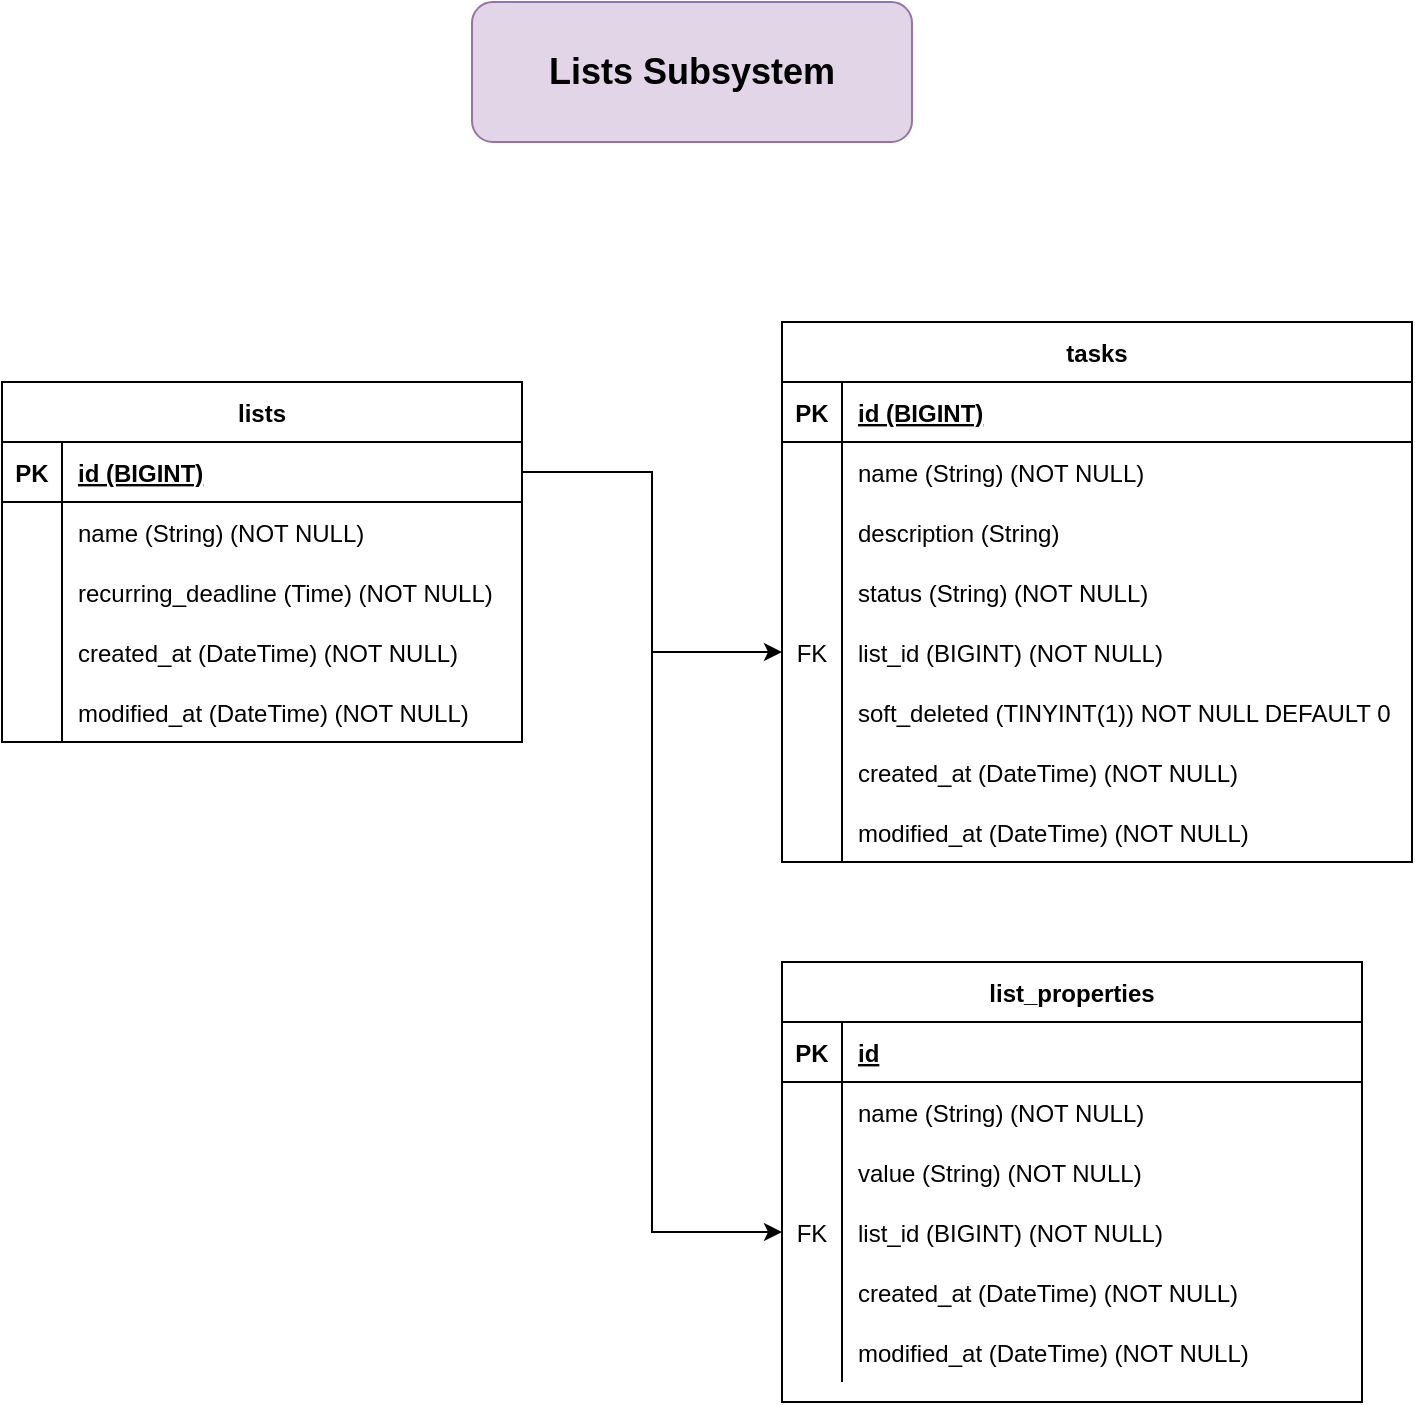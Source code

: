 <mxfile version="15.4.1" type="device"><diagram id="R2lEEEUBdFMjLlhIrx00" name="Page-1"><mxGraphModel dx="1422" dy="759" grid="1" gridSize="10" guides="1" tooltips="1" connect="1" arrows="1" fold="1" page="1" pageScale="1" pageWidth="850" pageHeight="1100" math="0" shadow="0" extFonts="Permanent Marker^https://fonts.googleapis.com/css?family=Permanent+Marker"><root><mxCell id="0"/><mxCell id="1" parent="0"/><mxCell id="ASH8dnqDyPdQ70nt2HH_-2" value="&lt;h2&gt;&lt;b&gt;Lists Subsystem&lt;/b&gt;&lt;/h2&gt;" style="rounded=1;whiteSpace=wrap;html=1;fillColor=#e1d5e7;strokeColor=#9673a6;" vertex="1" parent="1"><mxGeometry x="315" y="20" width="220" height="70" as="geometry"/></mxCell><mxCell id="ASH8dnqDyPdQ70nt2HH_-3" value="lists" style="shape=table;startSize=30;container=1;collapsible=1;childLayout=tableLayout;fixedRows=1;rowLines=0;fontStyle=1;align=center;resizeLast=1;" vertex="1" parent="1"><mxGeometry x="80" y="210" width="260" height="180" as="geometry"/></mxCell><mxCell id="ASH8dnqDyPdQ70nt2HH_-4" value="" style="shape=partialRectangle;collapsible=0;dropTarget=0;pointerEvents=0;fillColor=none;top=0;left=0;bottom=1;right=0;points=[[0,0.5],[1,0.5]];portConstraint=eastwest;" vertex="1" parent="ASH8dnqDyPdQ70nt2HH_-3"><mxGeometry y="30" width="260" height="30" as="geometry"/></mxCell><mxCell id="ASH8dnqDyPdQ70nt2HH_-5" value="PK" style="shape=partialRectangle;connectable=0;fillColor=none;top=0;left=0;bottom=0;right=0;fontStyle=1;overflow=hidden;" vertex="1" parent="ASH8dnqDyPdQ70nt2HH_-4"><mxGeometry width="30" height="30" as="geometry"><mxRectangle width="30" height="30" as="alternateBounds"/></mxGeometry></mxCell><mxCell id="ASH8dnqDyPdQ70nt2HH_-6" value="id (BIGINT)" style="shape=partialRectangle;connectable=0;fillColor=none;top=0;left=0;bottom=0;right=0;align=left;spacingLeft=6;fontStyle=5;overflow=hidden;" vertex="1" parent="ASH8dnqDyPdQ70nt2HH_-4"><mxGeometry x="30" width="230" height="30" as="geometry"><mxRectangle width="230" height="30" as="alternateBounds"/></mxGeometry></mxCell><mxCell id="ASH8dnqDyPdQ70nt2HH_-7" value="" style="shape=partialRectangle;collapsible=0;dropTarget=0;pointerEvents=0;fillColor=none;top=0;left=0;bottom=0;right=0;points=[[0,0.5],[1,0.5]];portConstraint=eastwest;" vertex="1" parent="ASH8dnqDyPdQ70nt2HH_-3"><mxGeometry y="60" width="260" height="30" as="geometry"/></mxCell><mxCell id="ASH8dnqDyPdQ70nt2HH_-8" value="" style="shape=partialRectangle;connectable=0;fillColor=none;top=0;left=0;bottom=0;right=0;editable=1;overflow=hidden;" vertex="1" parent="ASH8dnqDyPdQ70nt2HH_-7"><mxGeometry width="30" height="30" as="geometry"><mxRectangle width="30" height="30" as="alternateBounds"/></mxGeometry></mxCell><mxCell id="ASH8dnqDyPdQ70nt2HH_-9" value="name (String) (NOT NULL)" style="shape=partialRectangle;connectable=0;fillColor=none;top=0;left=0;bottom=0;right=0;align=left;spacingLeft=6;overflow=hidden;" vertex="1" parent="ASH8dnqDyPdQ70nt2HH_-7"><mxGeometry x="30" width="230" height="30" as="geometry"><mxRectangle width="230" height="30" as="alternateBounds"/></mxGeometry></mxCell><mxCell id="ASH8dnqDyPdQ70nt2HH_-10" value="" style="shape=partialRectangle;collapsible=0;dropTarget=0;pointerEvents=0;fillColor=none;top=0;left=0;bottom=0;right=0;points=[[0,0.5],[1,0.5]];portConstraint=eastwest;" vertex="1" parent="ASH8dnqDyPdQ70nt2HH_-3"><mxGeometry y="90" width="260" height="30" as="geometry"/></mxCell><mxCell id="ASH8dnqDyPdQ70nt2HH_-11" value="" style="shape=partialRectangle;connectable=0;fillColor=none;top=0;left=0;bottom=0;right=0;editable=1;overflow=hidden;" vertex="1" parent="ASH8dnqDyPdQ70nt2HH_-10"><mxGeometry width="30" height="30" as="geometry"><mxRectangle width="30" height="30" as="alternateBounds"/></mxGeometry></mxCell><mxCell id="ASH8dnqDyPdQ70nt2HH_-12" value="recurring_deadline (Time) (NOT NULL)" style="shape=partialRectangle;connectable=0;fillColor=none;top=0;left=0;bottom=0;right=0;align=left;spacingLeft=6;overflow=hidden;" vertex="1" parent="ASH8dnqDyPdQ70nt2HH_-10"><mxGeometry x="30" width="230" height="30" as="geometry"><mxRectangle width="230" height="30" as="alternateBounds"/></mxGeometry></mxCell><mxCell id="ASH8dnqDyPdQ70nt2HH_-13" value="" style="shape=partialRectangle;collapsible=0;dropTarget=0;pointerEvents=0;fillColor=none;top=0;left=0;bottom=0;right=0;points=[[0,0.5],[1,0.5]];portConstraint=eastwest;" vertex="1" parent="ASH8dnqDyPdQ70nt2HH_-3"><mxGeometry y="120" width="260" height="30" as="geometry"/></mxCell><mxCell id="ASH8dnqDyPdQ70nt2HH_-14" value="" style="shape=partialRectangle;connectable=0;fillColor=none;top=0;left=0;bottom=0;right=0;editable=1;overflow=hidden;" vertex="1" parent="ASH8dnqDyPdQ70nt2HH_-13"><mxGeometry width="30" height="30" as="geometry"><mxRectangle width="30" height="30" as="alternateBounds"/></mxGeometry></mxCell><mxCell id="ASH8dnqDyPdQ70nt2HH_-15" value="created_at (DateTime) (NOT NULL)" style="shape=partialRectangle;connectable=0;fillColor=none;top=0;left=0;bottom=0;right=0;align=left;spacingLeft=6;overflow=hidden;" vertex="1" parent="ASH8dnqDyPdQ70nt2HH_-13"><mxGeometry x="30" width="230" height="30" as="geometry"><mxRectangle width="230" height="30" as="alternateBounds"/></mxGeometry></mxCell><mxCell id="ASH8dnqDyPdQ70nt2HH_-16" value="" style="shape=partialRectangle;collapsible=0;dropTarget=0;pointerEvents=0;fillColor=none;top=0;left=0;bottom=0;right=0;points=[[0,0.5],[1,0.5]];portConstraint=eastwest;" vertex="1" parent="ASH8dnqDyPdQ70nt2HH_-3"><mxGeometry y="150" width="260" height="30" as="geometry"/></mxCell><mxCell id="ASH8dnqDyPdQ70nt2HH_-17" value="" style="shape=partialRectangle;connectable=0;fillColor=none;top=0;left=0;bottom=0;right=0;editable=1;overflow=hidden;" vertex="1" parent="ASH8dnqDyPdQ70nt2HH_-16"><mxGeometry width="30" height="30" as="geometry"><mxRectangle width="30" height="30" as="alternateBounds"/></mxGeometry></mxCell><mxCell id="ASH8dnqDyPdQ70nt2HH_-18" value="modified_at (DateTime) (NOT NULL)" style="shape=partialRectangle;connectable=0;fillColor=none;top=0;left=0;bottom=0;right=0;align=left;spacingLeft=6;overflow=hidden;" vertex="1" parent="ASH8dnqDyPdQ70nt2HH_-16"><mxGeometry x="30" width="230" height="30" as="geometry"><mxRectangle width="230" height="30" as="alternateBounds"/></mxGeometry></mxCell><mxCell id="ASH8dnqDyPdQ70nt2HH_-19" value="tasks" style="shape=table;startSize=30;container=1;collapsible=1;childLayout=tableLayout;fixedRows=1;rowLines=0;fontStyle=1;align=center;resizeLast=1;" vertex="1" parent="1"><mxGeometry x="470" y="180" width="315" height="270" as="geometry"/></mxCell><mxCell id="ASH8dnqDyPdQ70nt2HH_-20" value="" style="shape=partialRectangle;collapsible=0;dropTarget=0;pointerEvents=0;fillColor=none;top=0;left=0;bottom=1;right=0;points=[[0,0.5],[1,0.5]];portConstraint=eastwest;" vertex="1" parent="ASH8dnqDyPdQ70nt2HH_-19"><mxGeometry y="30" width="315" height="30" as="geometry"/></mxCell><mxCell id="ASH8dnqDyPdQ70nt2HH_-21" value="PK" style="shape=partialRectangle;connectable=0;fillColor=none;top=0;left=0;bottom=0;right=0;fontStyle=1;overflow=hidden;" vertex="1" parent="ASH8dnqDyPdQ70nt2HH_-20"><mxGeometry width="30" height="30" as="geometry"><mxRectangle width="30" height="30" as="alternateBounds"/></mxGeometry></mxCell><mxCell id="ASH8dnqDyPdQ70nt2HH_-22" value="id (BIGINT)" style="shape=partialRectangle;connectable=0;fillColor=none;top=0;left=0;bottom=0;right=0;align=left;spacingLeft=6;fontStyle=5;overflow=hidden;" vertex="1" parent="ASH8dnqDyPdQ70nt2HH_-20"><mxGeometry x="30" width="285" height="30" as="geometry"><mxRectangle width="285" height="30" as="alternateBounds"/></mxGeometry></mxCell><mxCell id="ASH8dnqDyPdQ70nt2HH_-23" value="" style="shape=partialRectangle;collapsible=0;dropTarget=0;pointerEvents=0;fillColor=none;top=0;left=0;bottom=0;right=0;points=[[0,0.5],[1,0.5]];portConstraint=eastwest;" vertex="1" parent="ASH8dnqDyPdQ70nt2HH_-19"><mxGeometry y="60" width="315" height="30" as="geometry"/></mxCell><mxCell id="ASH8dnqDyPdQ70nt2HH_-24" value="" style="shape=partialRectangle;connectable=0;fillColor=none;top=0;left=0;bottom=0;right=0;editable=1;overflow=hidden;" vertex="1" parent="ASH8dnqDyPdQ70nt2HH_-23"><mxGeometry width="30" height="30" as="geometry"><mxRectangle width="30" height="30" as="alternateBounds"/></mxGeometry></mxCell><mxCell id="ASH8dnqDyPdQ70nt2HH_-25" value="name (String) (NOT NULL)" style="shape=partialRectangle;connectable=0;fillColor=none;top=0;left=0;bottom=0;right=0;align=left;spacingLeft=6;overflow=hidden;" vertex="1" parent="ASH8dnqDyPdQ70nt2HH_-23"><mxGeometry x="30" width="285" height="30" as="geometry"><mxRectangle width="285" height="30" as="alternateBounds"/></mxGeometry></mxCell><mxCell id="ASH8dnqDyPdQ70nt2HH_-26" value="" style="shape=partialRectangle;collapsible=0;dropTarget=0;pointerEvents=0;fillColor=none;top=0;left=0;bottom=0;right=0;points=[[0,0.5],[1,0.5]];portConstraint=eastwest;" vertex="1" parent="ASH8dnqDyPdQ70nt2HH_-19"><mxGeometry y="90" width="315" height="30" as="geometry"/></mxCell><mxCell id="ASH8dnqDyPdQ70nt2HH_-27" value="" style="shape=partialRectangle;connectable=0;fillColor=none;top=0;left=0;bottom=0;right=0;editable=1;overflow=hidden;" vertex="1" parent="ASH8dnqDyPdQ70nt2HH_-26"><mxGeometry width="30" height="30" as="geometry"><mxRectangle width="30" height="30" as="alternateBounds"/></mxGeometry></mxCell><mxCell id="ASH8dnqDyPdQ70nt2HH_-28" value="description (String)" style="shape=partialRectangle;connectable=0;fillColor=none;top=0;left=0;bottom=0;right=0;align=left;spacingLeft=6;overflow=hidden;" vertex="1" parent="ASH8dnqDyPdQ70nt2HH_-26"><mxGeometry x="30" width="285" height="30" as="geometry"><mxRectangle width="285" height="30" as="alternateBounds"/></mxGeometry></mxCell><mxCell id="ASH8dnqDyPdQ70nt2HH_-32" value="" style="shape=partialRectangle;collapsible=0;dropTarget=0;pointerEvents=0;fillColor=none;top=0;left=0;bottom=0;right=0;points=[[0,0.5],[1,0.5]];portConstraint=eastwest;" vertex="1" parent="ASH8dnqDyPdQ70nt2HH_-19"><mxGeometry y="120" width="315" height="30" as="geometry"/></mxCell><mxCell id="ASH8dnqDyPdQ70nt2HH_-33" value="" style="shape=partialRectangle;connectable=0;fillColor=none;top=0;left=0;bottom=0;right=0;editable=1;overflow=hidden;" vertex="1" parent="ASH8dnqDyPdQ70nt2HH_-32"><mxGeometry width="30" height="30" as="geometry"><mxRectangle width="30" height="30" as="alternateBounds"/></mxGeometry></mxCell><mxCell id="ASH8dnqDyPdQ70nt2HH_-34" value="status (String) (NOT NULL)" style="shape=partialRectangle;connectable=0;fillColor=none;top=0;left=0;bottom=0;right=0;align=left;spacingLeft=6;overflow=hidden;" vertex="1" parent="ASH8dnqDyPdQ70nt2HH_-32"><mxGeometry x="30" width="285" height="30" as="geometry"><mxRectangle width="285" height="30" as="alternateBounds"/></mxGeometry></mxCell><mxCell id="ASH8dnqDyPdQ70nt2HH_-57" value="" style="shape=partialRectangle;collapsible=0;dropTarget=0;pointerEvents=0;fillColor=none;top=0;left=0;bottom=0;right=0;points=[[0,0.5],[1,0.5]];portConstraint=eastwest;" vertex="1" parent="ASH8dnqDyPdQ70nt2HH_-19"><mxGeometry y="150" width="315" height="30" as="geometry"/></mxCell><mxCell id="ASH8dnqDyPdQ70nt2HH_-58" value="FK" style="shape=partialRectangle;connectable=0;fillColor=none;top=0;left=0;bottom=0;right=0;editable=1;overflow=hidden;" vertex="1" parent="ASH8dnqDyPdQ70nt2HH_-57"><mxGeometry width="30" height="30" as="geometry"><mxRectangle width="30" height="30" as="alternateBounds"/></mxGeometry></mxCell><mxCell id="ASH8dnqDyPdQ70nt2HH_-59" value="list_id (BIGINT) (NOT NULL)" style="shape=partialRectangle;connectable=0;fillColor=none;top=0;left=0;bottom=0;right=0;align=left;spacingLeft=6;overflow=hidden;" vertex="1" parent="ASH8dnqDyPdQ70nt2HH_-57"><mxGeometry x="30" width="285" height="30" as="geometry"><mxRectangle width="285" height="30" as="alternateBounds"/></mxGeometry></mxCell><mxCell id="ASH8dnqDyPdQ70nt2HH_-29" value="" style="shape=partialRectangle;collapsible=0;dropTarget=0;pointerEvents=0;fillColor=none;top=0;left=0;bottom=0;right=0;points=[[0,0.5],[1,0.5]];portConstraint=eastwest;" vertex="1" parent="ASH8dnqDyPdQ70nt2HH_-19"><mxGeometry y="180" width="315" height="30" as="geometry"/></mxCell><mxCell id="ASH8dnqDyPdQ70nt2HH_-30" value="" style="shape=partialRectangle;connectable=0;fillColor=none;top=0;left=0;bottom=0;right=0;editable=1;overflow=hidden;" vertex="1" parent="ASH8dnqDyPdQ70nt2HH_-29"><mxGeometry width="30" height="30" as="geometry"><mxRectangle width="30" height="30" as="alternateBounds"/></mxGeometry></mxCell><mxCell id="ASH8dnqDyPdQ70nt2HH_-31" value="soft_deleted (TINYINT(1)) NOT NULL DEFAULT 0" style="shape=partialRectangle;connectable=0;fillColor=none;top=0;left=0;bottom=0;right=0;align=left;spacingLeft=6;overflow=hidden;" vertex="1" parent="ASH8dnqDyPdQ70nt2HH_-29"><mxGeometry x="30" width="285" height="30" as="geometry"><mxRectangle width="285" height="30" as="alternateBounds"/></mxGeometry></mxCell><mxCell id="ASH8dnqDyPdQ70nt2HH_-48" value="" style="shape=partialRectangle;collapsible=0;dropTarget=0;pointerEvents=0;fillColor=none;top=0;left=0;bottom=0;right=0;points=[[0,0.5],[1,0.5]];portConstraint=eastwest;" vertex="1" parent="ASH8dnqDyPdQ70nt2HH_-19"><mxGeometry y="210" width="315" height="30" as="geometry"/></mxCell><mxCell id="ASH8dnqDyPdQ70nt2HH_-49" value="" style="shape=partialRectangle;connectable=0;fillColor=none;top=0;left=0;bottom=0;right=0;editable=1;overflow=hidden;" vertex="1" parent="ASH8dnqDyPdQ70nt2HH_-48"><mxGeometry width="30" height="30" as="geometry"><mxRectangle width="30" height="30" as="alternateBounds"/></mxGeometry></mxCell><mxCell id="ASH8dnqDyPdQ70nt2HH_-50" value="created_at (DateTime) (NOT NULL)" style="shape=partialRectangle;connectable=0;fillColor=none;top=0;left=0;bottom=0;right=0;align=left;spacingLeft=6;overflow=hidden;" vertex="1" parent="ASH8dnqDyPdQ70nt2HH_-48"><mxGeometry x="30" width="285" height="30" as="geometry"><mxRectangle width="285" height="30" as="alternateBounds"/></mxGeometry></mxCell><mxCell id="ASH8dnqDyPdQ70nt2HH_-51" value="" style="shape=partialRectangle;collapsible=0;dropTarget=0;pointerEvents=0;fillColor=none;top=0;left=0;bottom=0;right=0;points=[[0,0.5],[1,0.5]];portConstraint=eastwest;" vertex="1" parent="ASH8dnqDyPdQ70nt2HH_-19"><mxGeometry y="240" width="315" height="30" as="geometry"/></mxCell><mxCell id="ASH8dnqDyPdQ70nt2HH_-52" value="" style="shape=partialRectangle;connectable=0;fillColor=none;top=0;left=0;bottom=0;right=0;editable=1;overflow=hidden;" vertex="1" parent="ASH8dnqDyPdQ70nt2HH_-51"><mxGeometry width="30" height="30" as="geometry"><mxRectangle width="30" height="30" as="alternateBounds"/></mxGeometry></mxCell><mxCell id="ASH8dnqDyPdQ70nt2HH_-53" value="modified_at (DateTime) (NOT NULL)" style="shape=partialRectangle;connectable=0;fillColor=none;top=0;left=0;bottom=0;right=0;align=left;spacingLeft=6;overflow=hidden;" vertex="1" parent="ASH8dnqDyPdQ70nt2HH_-51"><mxGeometry x="30" width="285" height="30" as="geometry"><mxRectangle width="285" height="30" as="alternateBounds"/></mxGeometry></mxCell><mxCell id="ASH8dnqDyPdQ70nt2HH_-35" value="list_properties" style="shape=table;startSize=30;container=1;collapsible=1;childLayout=tableLayout;fixedRows=1;rowLines=0;fontStyle=1;align=center;resizeLast=1;" vertex="1" parent="1"><mxGeometry x="470" y="500" width="290" height="220" as="geometry"/></mxCell><mxCell id="ASH8dnqDyPdQ70nt2HH_-36" value="" style="shape=partialRectangle;collapsible=0;dropTarget=0;pointerEvents=0;fillColor=none;top=0;left=0;bottom=1;right=0;points=[[0,0.5],[1,0.5]];portConstraint=eastwest;" vertex="1" parent="ASH8dnqDyPdQ70nt2HH_-35"><mxGeometry y="30" width="290" height="30" as="geometry"/></mxCell><mxCell id="ASH8dnqDyPdQ70nt2HH_-37" value="PK" style="shape=partialRectangle;connectable=0;fillColor=none;top=0;left=0;bottom=0;right=0;fontStyle=1;overflow=hidden;" vertex="1" parent="ASH8dnqDyPdQ70nt2HH_-36"><mxGeometry width="30" height="30" as="geometry"><mxRectangle width="30" height="30" as="alternateBounds"/></mxGeometry></mxCell><mxCell id="ASH8dnqDyPdQ70nt2HH_-38" value="id" style="shape=partialRectangle;connectable=0;fillColor=none;top=0;left=0;bottom=0;right=0;align=left;spacingLeft=6;fontStyle=5;overflow=hidden;" vertex="1" parent="ASH8dnqDyPdQ70nt2HH_-36"><mxGeometry x="30" width="260" height="30" as="geometry"><mxRectangle width="260" height="30" as="alternateBounds"/></mxGeometry></mxCell><mxCell id="ASH8dnqDyPdQ70nt2HH_-39" value="" style="shape=partialRectangle;collapsible=0;dropTarget=0;pointerEvents=0;fillColor=none;top=0;left=0;bottom=0;right=0;points=[[0,0.5],[1,0.5]];portConstraint=eastwest;" vertex="1" parent="ASH8dnqDyPdQ70nt2HH_-35"><mxGeometry y="60" width="290" height="30" as="geometry"/></mxCell><mxCell id="ASH8dnqDyPdQ70nt2HH_-40" value="" style="shape=partialRectangle;connectable=0;fillColor=none;top=0;left=0;bottom=0;right=0;editable=1;overflow=hidden;" vertex="1" parent="ASH8dnqDyPdQ70nt2HH_-39"><mxGeometry width="30" height="30" as="geometry"><mxRectangle width="30" height="30" as="alternateBounds"/></mxGeometry></mxCell><mxCell id="ASH8dnqDyPdQ70nt2HH_-41" value="name (String) (NOT NULL)" style="shape=partialRectangle;connectable=0;fillColor=none;top=0;left=0;bottom=0;right=0;align=left;spacingLeft=6;overflow=hidden;" vertex="1" parent="ASH8dnqDyPdQ70nt2HH_-39"><mxGeometry x="30" width="260" height="30" as="geometry"><mxRectangle width="260" height="30" as="alternateBounds"/></mxGeometry></mxCell><mxCell id="ASH8dnqDyPdQ70nt2HH_-42" value="" style="shape=partialRectangle;collapsible=0;dropTarget=0;pointerEvents=0;fillColor=none;top=0;left=0;bottom=0;right=0;points=[[0,0.5],[1,0.5]];portConstraint=eastwest;" vertex="1" parent="ASH8dnqDyPdQ70nt2HH_-35"><mxGeometry y="90" width="290" height="30" as="geometry"/></mxCell><mxCell id="ASH8dnqDyPdQ70nt2HH_-43" value="" style="shape=partialRectangle;connectable=0;fillColor=none;top=0;left=0;bottom=0;right=0;editable=1;overflow=hidden;" vertex="1" parent="ASH8dnqDyPdQ70nt2HH_-42"><mxGeometry width="30" height="30" as="geometry"><mxRectangle width="30" height="30" as="alternateBounds"/></mxGeometry></mxCell><mxCell id="ASH8dnqDyPdQ70nt2HH_-44" value="value (String) (NOT NULL)" style="shape=partialRectangle;connectable=0;fillColor=none;top=0;left=0;bottom=0;right=0;align=left;spacingLeft=6;overflow=hidden;" vertex="1" parent="ASH8dnqDyPdQ70nt2HH_-42"><mxGeometry x="30" width="260" height="30" as="geometry"><mxRectangle width="260" height="30" as="alternateBounds"/></mxGeometry></mxCell><mxCell id="ASH8dnqDyPdQ70nt2HH_-61" value="" style="shape=partialRectangle;collapsible=0;dropTarget=0;pointerEvents=0;fillColor=none;top=0;left=0;bottom=0;right=0;points=[[0,0.5],[1,0.5]];portConstraint=eastwest;" vertex="1" parent="ASH8dnqDyPdQ70nt2HH_-35"><mxGeometry y="120" width="290" height="30" as="geometry"/></mxCell><mxCell id="ASH8dnqDyPdQ70nt2HH_-62" value="FK" style="shape=partialRectangle;connectable=0;fillColor=none;top=0;left=0;bottom=0;right=0;editable=1;overflow=hidden;" vertex="1" parent="ASH8dnqDyPdQ70nt2HH_-61"><mxGeometry width="30" height="30" as="geometry"><mxRectangle width="30" height="30" as="alternateBounds"/></mxGeometry></mxCell><mxCell id="ASH8dnqDyPdQ70nt2HH_-63" value="list_id (BIGINT) (NOT NULL)" style="shape=partialRectangle;connectable=0;fillColor=none;top=0;left=0;bottom=0;right=0;align=left;spacingLeft=6;overflow=hidden;" vertex="1" parent="ASH8dnqDyPdQ70nt2HH_-61"><mxGeometry x="30" width="260" height="30" as="geometry"><mxRectangle width="260" height="30" as="alternateBounds"/></mxGeometry></mxCell><mxCell id="ASH8dnqDyPdQ70nt2HH_-45" value="" style="shape=partialRectangle;collapsible=0;dropTarget=0;pointerEvents=0;fillColor=none;top=0;left=0;bottom=0;right=0;points=[[0,0.5],[1,0.5]];portConstraint=eastwest;" vertex="1" parent="ASH8dnqDyPdQ70nt2HH_-35"><mxGeometry y="150" width="290" height="30" as="geometry"/></mxCell><mxCell id="ASH8dnqDyPdQ70nt2HH_-46" value="" style="shape=partialRectangle;connectable=0;fillColor=none;top=0;left=0;bottom=0;right=0;editable=1;overflow=hidden;" vertex="1" parent="ASH8dnqDyPdQ70nt2HH_-45"><mxGeometry width="30" height="30" as="geometry"><mxRectangle width="30" height="30" as="alternateBounds"/></mxGeometry></mxCell><mxCell id="ASH8dnqDyPdQ70nt2HH_-47" value="created_at (DateTime) (NOT NULL)" style="shape=partialRectangle;connectable=0;fillColor=none;top=0;left=0;bottom=0;right=0;align=left;spacingLeft=6;overflow=hidden;" vertex="1" parent="ASH8dnqDyPdQ70nt2HH_-45"><mxGeometry x="30" width="260" height="30" as="geometry"><mxRectangle width="260" height="30" as="alternateBounds"/></mxGeometry></mxCell><mxCell id="ASH8dnqDyPdQ70nt2HH_-54" value="" style="shape=partialRectangle;collapsible=0;dropTarget=0;pointerEvents=0;fillColor=none;top=0;left=0;bottom=0;right=0;points=[[0,0.5],[1,0.5]];portConstraint=eastwest;" vertex="1" parent="ASH8dnqDyPdQ70nt2HH_-35"><mxGeometry y="180" width="290" height="30" as="geometry"/></mxCell><mxCell id="ASH8dnqDyPdQ70nt2HH_-55" value="" style="shape=partialRectangle;connectable=0;fillColor=none;top=0;left=0;bottom=0;right=0;editable=1;overflow=hidden;" vertex="1" parent="ASH8dnqDyPdQ70nt2HH_-54"><mxGeometry width="30" height="30" as="geometry"><mxRectangle width="30" height="30" as="alternateBounds"/></mxGeometry></mxCell><mxCell id="ASH8dnqDyPdQ70nt2HH_-56" value="modified_at (DateTime) (NOT NULL)" style="shape=partialRectangle;connectable=0;fillColor=none;top=0;left=0;bottom=0;right=0;align=left;spacingLeft=6;overflow=hidden;" vertex="1" parent="ASH8dnqDyPdQ70nt2HH_-54"><mxGeometry x="30" width="260" height="30" as="geometry"><mxRectangle width="260" height="30" as="alternateBounds"/></mxGeometry></mxCell><mxCell id="ASH8dnqDyPdQ70nt2HH_-60" style="edgeStyle=orthogonalEdgeStyle;rounded=0;orthogonalLoop=1;jettySize=auto;html=1;entryX=0;entryY=0.5;entryDx=0;entryDy=0;" edge="1" parent="1" source="ASH8dnqDyPdQ70nt2HH_-4" target="ASH8dnqDyPdQ70nt2HH_-57"><mxGeometry relative="1" as="geometry"/></mxCell><mxCell id="ASH8dnqDyPdQ70nt2HH_-64" style="edgeStyle=orthogonalEdgeStyle;rounded=0;orthogonalLoop=1;jettySize=auto;html=1;entryX=0;entryY=0.5;entryDx=0;entryDy=0;" edge="1" parent="1" source="ASH8dnqDyPdQ70nt2HH_-4" target="ASH8dnqDyPdQ70nt2HH_-61"><mxGeometry relative="1" as="geometry"/></mxCell></root></mxGraphModel></diagram></mxfile>